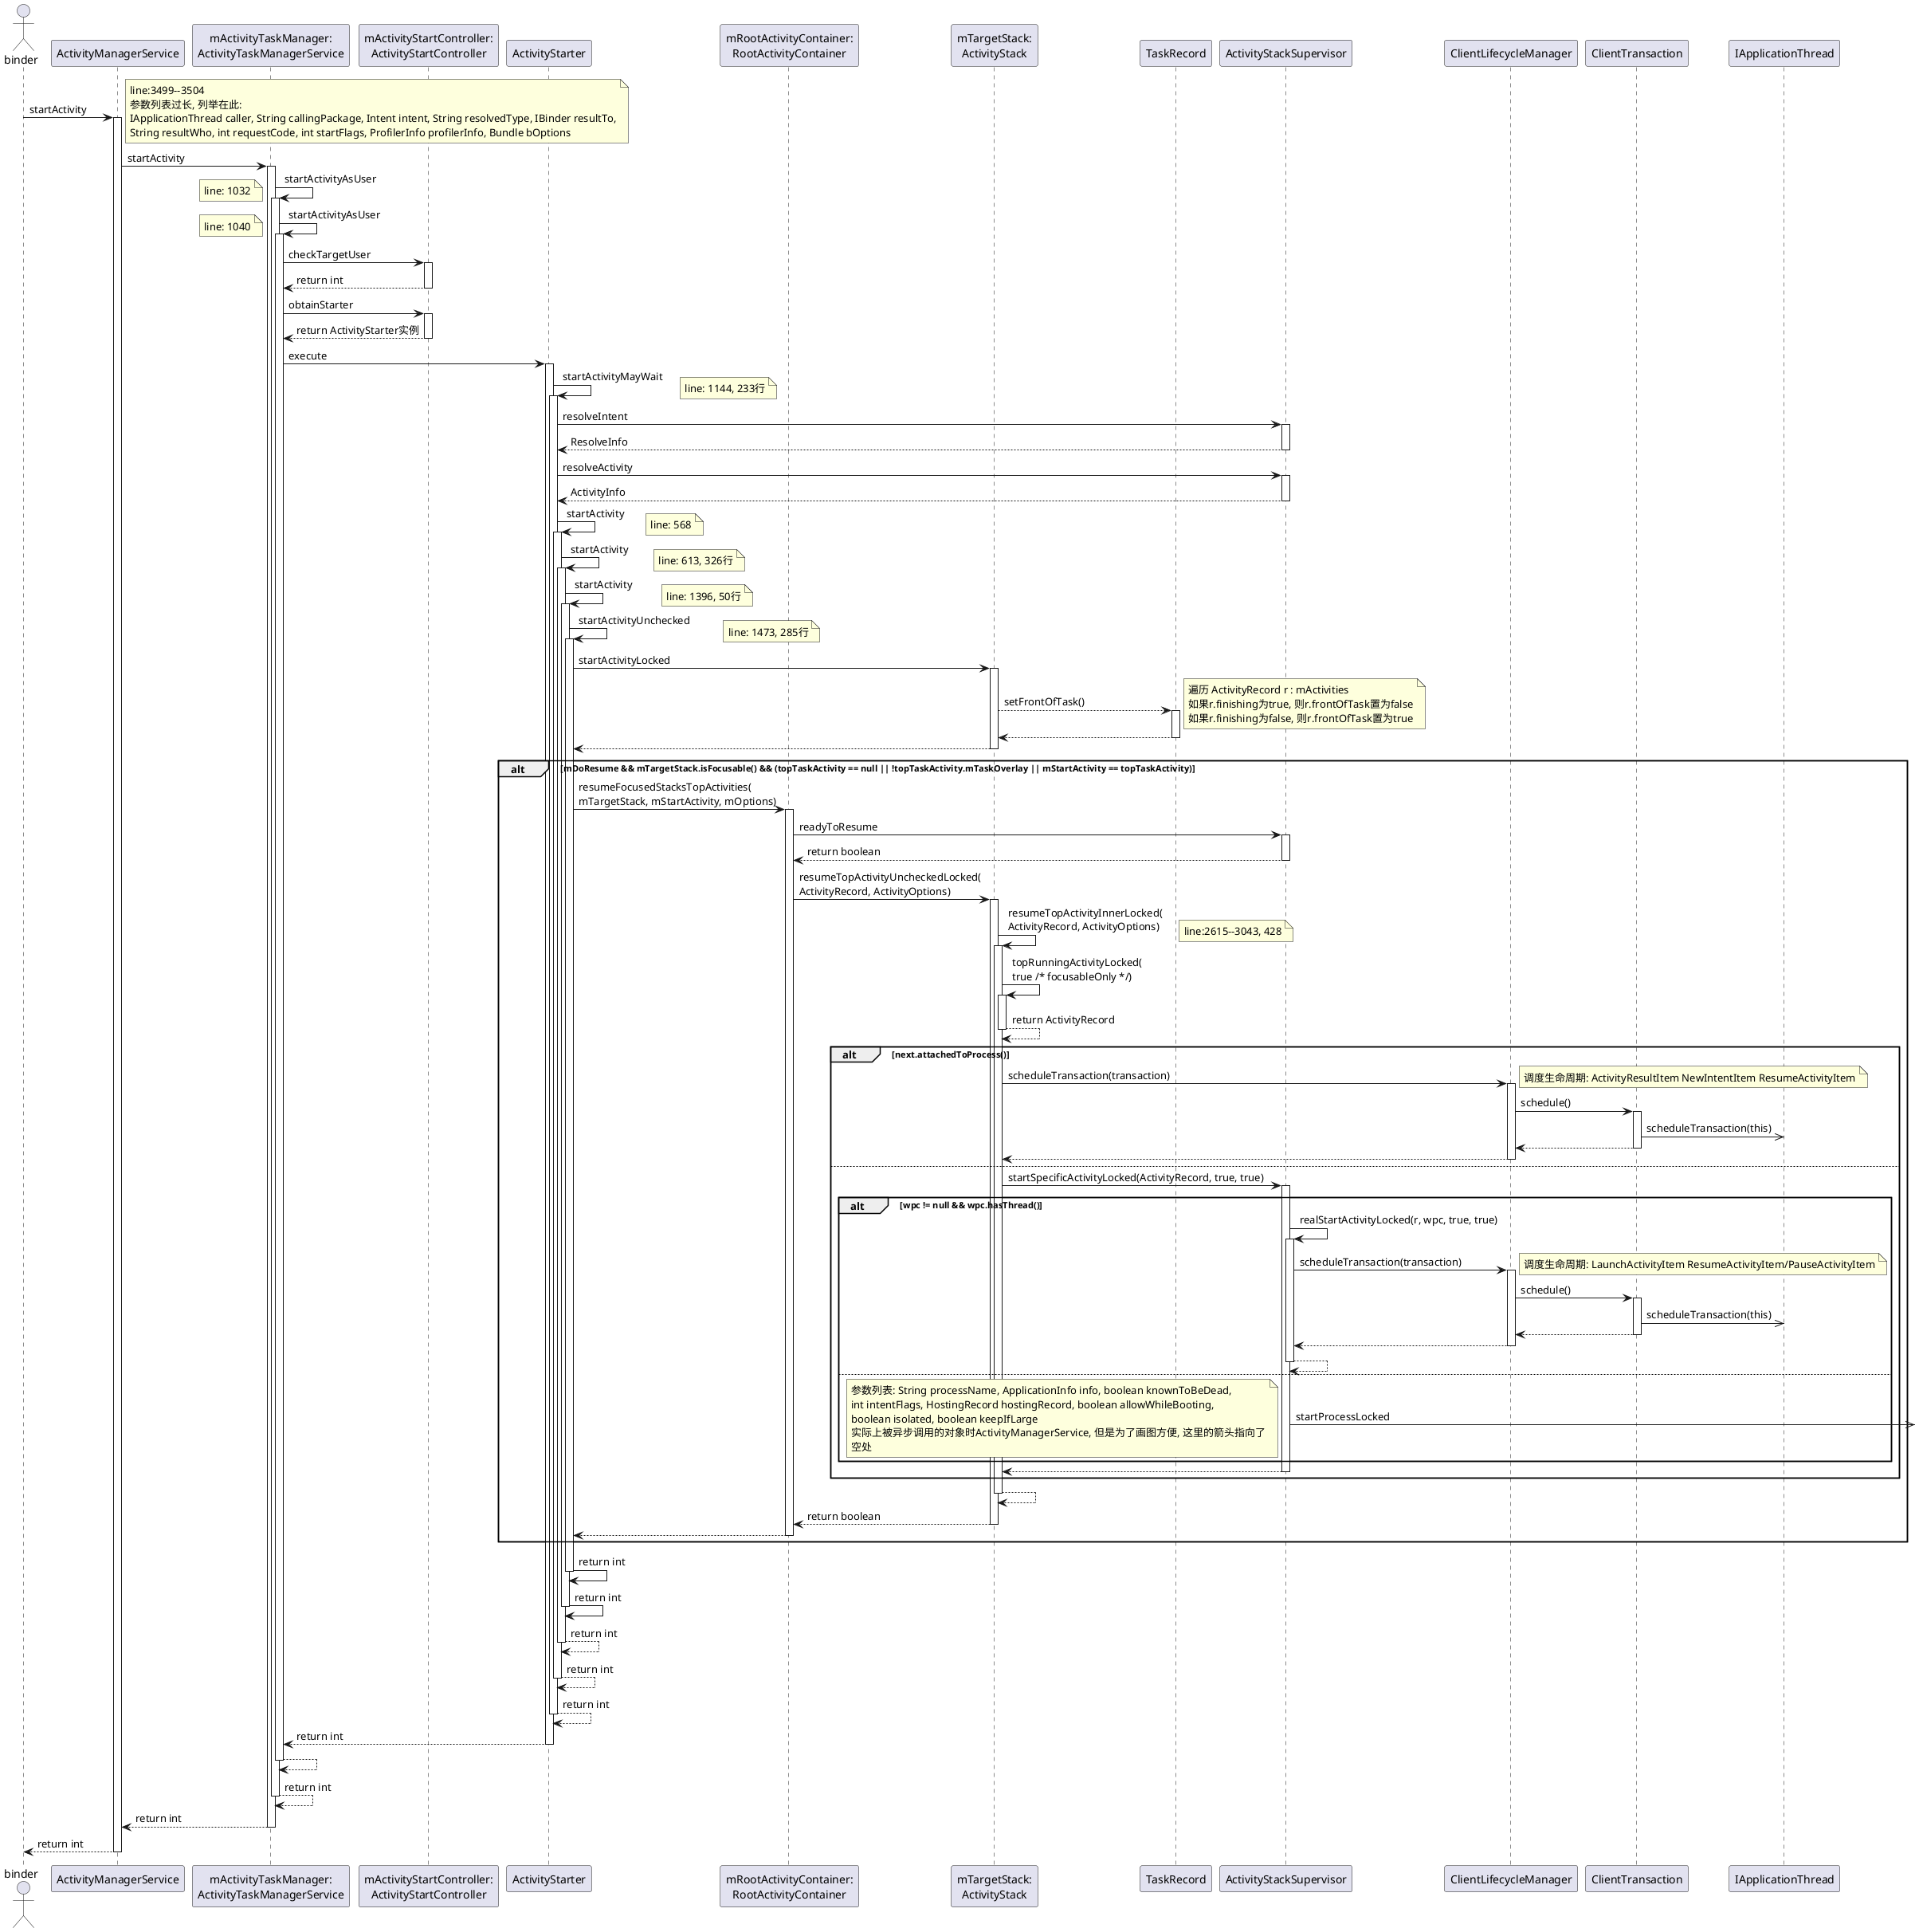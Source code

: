 @startuml

actor binder
participant "ActivityManagerService" as AMS
/' 源码树路径: /frameworks/base/services/core/java/com/android/server/am/ActivityManagerService.java '/
participant "mActivityTaskManager:\nActivityTaskManagerService" as ATMS
/' 源码树路径: /frameworks/base/services/core/java/com/android/server/wm/ActivityTaskManagerService.java '/
participant "mActivityStartController:\nActivityStartController" as ctler
/' 源码树路径: /frameworks/base/services/core/java/com/android/server/wm/ActivityStartController.java '/
participant "ActivityStarter" as starter
/' 源码树路径: /frameworks/base/services/core/java/com/android/server/wm/ActivityStarter.java '/
participant "mRootActivityContainer:\nRootActivityContainer" as rootCtnr
/' 源码树路径: /frameworks/base/services/core/java/com/android/server/wm/RootActivityContainer.java '/
participant "mTargetStack:\nActivityStack" as stack
/' 源码树路径: /frameworks/base/services/core/java/com/android/server/wm/ActivityStack.java '/
participant "TaskRecord" as task
/' 源码树路径: /frameworks/base/services/core/java/com/android/server/wm/TaskRecord.java '/
participant "ActivityStackSupervisor" as SUP
/' 源码树路径: /frameworks/base/services/core/java/com/android/server/wm/ActivityStackSupervisor.java '/
participant ClientLifecycleManager as lifecycle
participant ClientTransaction as ct
participant IApplicationThread

binder -> AMS : startActivity
note right
    line:3499--3504
    参数列表过长, 列举在此:
    IApplicationThread caller, String callingPackage, Intent intent, String resolvedType, IBinder resultTo,
    String resultWho, int requestCode, int startFlags, ProfilerInfo profilerInfo, Bundle bOptions
end note
activate AMS

AMS -> ATMS : startActivity
activate ATMS

ATMS -> ATMS : startActivityAsUser
note left: line: 1032
activate ATMS

ATMS -> ATMS : startActivityAsUser
note left: line: 1040
activate ATMS

ATMS -> ctler : checkTargetUser
activate ctler
ctler --> ATMS : return int
deactivate ctler

ATMS -> ctler : obtainStarter
activate ctler
ctler --> ATMS : return ActivityStarter实例
deactivate ctler

ATMS -> starter : execute
activate starter

/'**************** in ATMS -> starter : execute ****************'/

starter -> starter : startActivityMayWait
note right: line: 1144, 233行
activate starter

starter -> SUP : resolveIntent
activate SUP
return ResolveInfo

starter -> SUP : resolveActivity
activate SUP
return ActivityInfo

starter -> starter : startActivity
activate starter
note right: line: 568

starter -> starter : startActivity
activate starter
note right: line: 613, 326行

starter -> starter : startActivity
activate starter
note right: line: 1396, 50行

starter -> starter : startActivityUnchecked
note right: line: 1473, 285行
activate starter

/'**************** in starter -> starter : startActivityUnchecked ****************'/

starter -> stack : startActivityLocked
activate stack
    stack --> task : setFrontOfTask()
    activate task
    note right
    遍历 ActivityRecord r : mActivities
    如果r.finishing为true, 则r.frontOfTask置为false
    如果r.finishing为false, 则r.frontOfTask置为true
    end note
    task --> stack
    deactivate task
stack --> starter
deactivate stack

alt mDoResume && mTargetStack.isFocusable() && (topTaskActivity == null || !topTaskActivity.mTaskOverlay || mStartActivity == topTaskActivity)
    starter -> rootCtnr : resumeFocusedStacksTopActivities(\nmTargetStack, mStartActivity, mOptions)
    activate rootCtnr

        rootCtnr -> SUP : readyToResume
        activate SUP
        SUP --> rootCtnr : return boolean
        deactivate SUP

        rootCtnr -> stack : resumeTopActivityUncheckedLocked(\nActivityRecord, ActivityOptions)
        activate stack
            stack -> stack : resumeTopActivityInnerLocked(\nActivityRecord, ActivityOptions)
            activate stack
            note right
            line:2615--3043, 428
            end note

                stack -> stack : topRunningActivityLocked(\ntrue /* focusableOnly */)
                activate stack
                stack --> stack : return ActivityRecord
                deactivate stack

                alt next.attachedToProcess()
                    stack -> lifecycle : scheduleTransaction(transaction)
                    activate lifecycle
                    note right
                    调度生命周期: ActivityResultItem NewIntentItem ResumeActivityItem
                    end note
                        lifecycle -> ct : schedule()
                        activate ct
                            ct ->> IApplicationThread : scheduleTransaction(this)
                        ct --> lifecycle
                        deactivate ct
                    lifecycle --> stack
                    deactivate lifecycle
                else
                    stack -> SUP : startSpecificActivityLocked(ActivityRecord, true, true)
                    activate SUP
                        alt wpc != null && wpc.hasThread()
                            SUP -> SUP : realStartActivityLocked(r, wpc, true, true)
                            activate SUP
                                SUP -> lifecycle : scheduleTransaction(transaction)
                                activate lifecycle
                                note right
                                调度生命周期: LaunchActivityItem ResumeActivityItem/PauseActivityItem
                                end note
                                    lifecycle -> ct : schedule()
                                    activate ct
                                        ct ->> IApplicationThread : scheduleTransaction(this)
                                    ct --> lifecycle
                                    deactivate ct
                                lifecycle --> SUP
                                deactivate lifecycle
                            SUP --> SUP
                            deactivate SUP
                        else
                            /' 启动新进程 '/
                            SUP ->>] : startProcessLocked
                            note right
                            参数列表: String processName, ApplicationInfo info, boolean knownToBeDead,
                            int intentFlags, HostingRecord hostingRecord, boolean allowWhileBooting,
                            boolean isolated, boolean keepIfLarge
                            实际上被异步调用的对象时ActivityManagerService, 但是为了画图方便, 这里的箭头指向了
                            空处
                            end note
                        end
                    SUP --> stack
                    deactivate SUP
                end

            stack --> stack
            deactivate stack
        stack --> rootCtnr : return boolean
        deactivate stack

    rootCtnr --> starter
    deactivate rootCtnr
end

/'**************** end in starter -> starter : startActivityUnchecked ****************'/

/'
starter -> starter : startActivityUnchecked
note right: line: 1474\n284行
activate starter
'/
starter -> starter : return int
deactivate starter

/'
starter -> starter : startActivity
activate starter
note right: line: 1396\n50行
'/
starter -> starter : return int
deactivate starter

/'
starter -> starter : startActivity
activate starter
note right: line: 613\n326行
'/
starter --> starter : return int
deactivate starter

/'
starter -> starter : startActivity
activate starter
note right: line: 568
'/
starter --> starter : return int
deactivate starter

/'
starter -> starter : startActivityMayWait
note right: line: 1144\n233行
activate starter
'/
starter --> starter : return int
deactivate starter

/'**************** end in ATMS -> starter : execute ****************'/

/'
ATMS -> starter : execute
activate starter
'/
starter --> ATMS : return int
deactivate starter

/'
ATMS -> ATMS : startActivityAsUser
note left: line: 1040
activate ATMS
'/
ATMS --> ATMS
deactivate ATMS

/'
ATMS -> ATMS : startActivityAsUser
note left: line: 1032
activate ATMS
'/
ATMS --> ATMS : return int
deactivate ATMS

/'
AMS -> ATMS : startActivity
activate ATMS
'/
ATMS --> AMS : return int
deactivate ATMS

binder <-- AMS : return int
deactivate AMS

@enduml